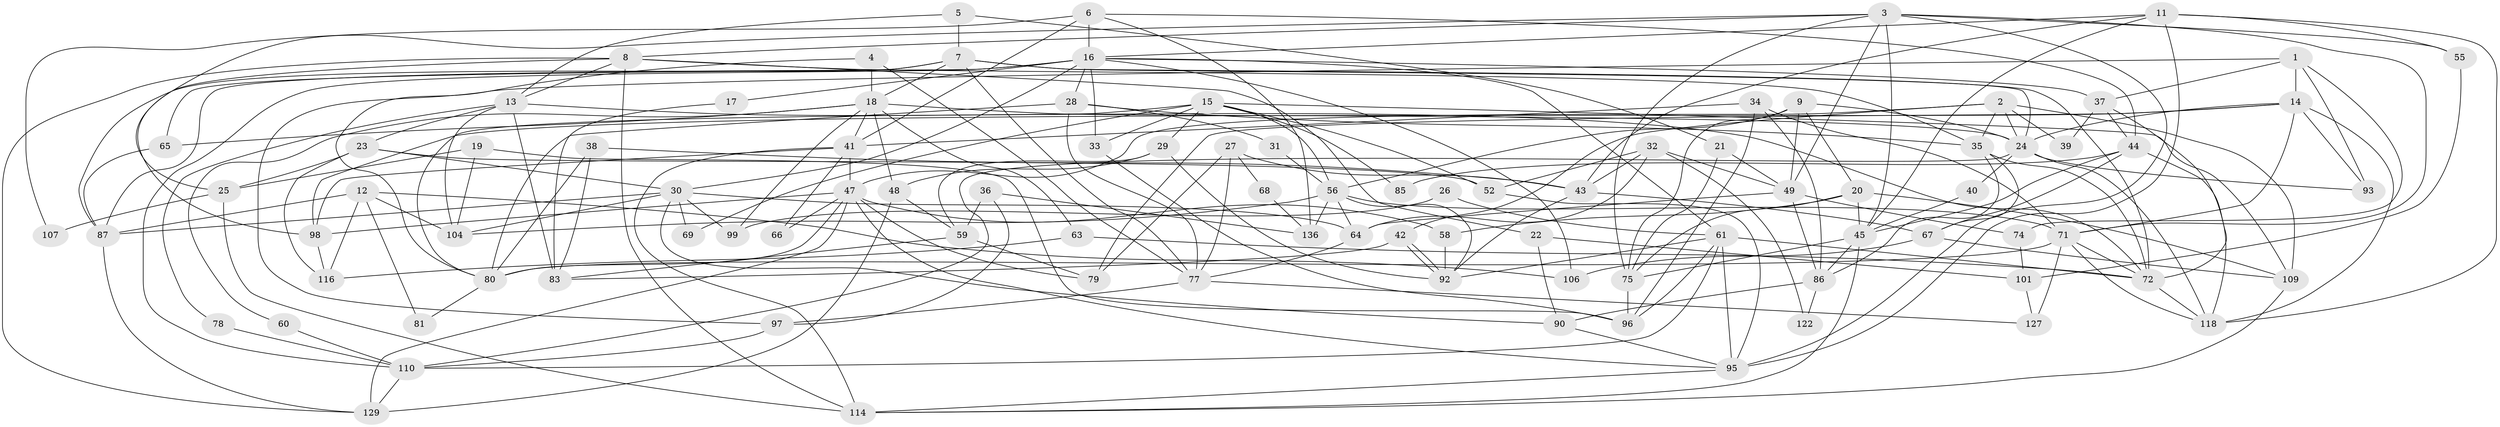 // original degree distribution, {4: 0.25547445255474455, 3: 0.27007299270072993, 6: 0.10948905109489052, 5: 0.2116788321167883, 7: 0.029197080291970802, 2: 0.12408759124087591}
// Generated by graph-tools (version 1.1) at 2025/11/02/27/25 16:11:23]
// undirected, 95 vertices, 230 edges
graph export_dot {
graph [start="1"]
  node [color=gray90,style=filled];
  1 [super="+53"];
  2 [super="+10"];
  3 [super="+135"];
  4;
  5;
  6 [super="+108"];
  7 [super="+54"];
  8 [super="+73"];
  9;
  11 [super="+121"];
  12 [super="+112"];
  13 [super="+91"];
  14 [super="+76"];
  15 [super="+123"];
  16 [super="+51"];
  17;
  18 [super="+137"];
  19;
  20 [super="+133"];
  21;
  22;
  23;
  24 [super="+89"];
  25 [super="+130"];
  26;
  27;
  28 [super="+132"];
  29;
  30 [super="+100"];
  31;
  32;
  33;
  34;
  35 [super="+57"];
  36;
  37 [super="+88"];
  38;
  39;
  40;
  41 [super="+115"];
  42;
  43 [super="+46"];
  44 [super="+62"];
  45 [super="+124"];
  47 [super="+94"];
  48 [super="+50"];
  49 [super="+113"];
  52 [super="+125"];
  55;
  56 [super="+70"];
  58;
  59;
  60;
  61 [super="+84"];
  63;
  64;
  65;
  66;
  67 [super="+126"];
  68;
  69;
  71 [super="+82"];
  72 [super="+128"];
  74;
  75;
  77 [super="+103"];
  78;
  79;
  80 [super="+134"];
  81;
  83 [super="+102"];
  85;
  86;
  87 [super="+111"];
  90;
  92 [super="+120"];
  93;
  95 [super="+105"];
  96;
  97;
  98;
  99;
  101;
  104;
  106;
  107;
  109;
  110 [super="+131"];
  114 [super="+117"];
  116;
  118 [super="+119"];
  122;
  127;
  129;
  136;
  1 -- 74;
  1 -- 93;
  1 -- 14;
  1 -- 97;
  1 -- 37;
  2 -- 39;
  2 -- 35;
  2 -- 42;
  2 -- 109;
  2 -- 24;
  2 -- 47;
  3 -- 49;
  3 -- 25;
  3 -- 45;
  3 -- 55;
  3 -- 71;
  3 -- 75;
  3 -- 95;
  3 -- 8;
  4 -- 18;
  4 -- 80;
  4 -- 77;
  5 -- 21;
  5 -- 13;
  5 -- 7;
  6 -- 16;
  6 -- 107;
  6 -- 41;
  6 -- 136;
  6 -- 44;
  7 -- 65;
  7 -- 18;
  7 -- 24;
  7 -- 77;
  7 -- 87;
  7 -- 72;
  8 -- 13;
  8 -- 129;
  8 -- 98;
  8 -- 22;
  8 -- 114 [weight=2];
  8 -- 35;
  9 -- 75;
  9 -- 24;
  9 -- 20;
  9 -- 56;
  9 -- 49;
  11 -- 43;
  11 -- 45;
  11 -- 55;
  11 -- 118;
  11 -- 16;
  11 -- 95;
  12 -- 104;
  12 -- 87;
  12 -- 116;
  12 -- 81;
  12 -- 106;
  13 -- 104;
  13 -- 23;
  13 -- 78;
  13 -- 83;
  13 -- 72;
  14 -- 93;
  14 -- 79;
  14 -- 98;
  14 -- 71;
  14 -- 24;
  14 -- 118;
  15 -- 33;
  15 -- 29;
  15 -- 69;
  15 -- 85;
  15 -- 109;
  15 -- 56;
  15 -- 80;
  15 -- 52;
  16 -- 106;
  16 -- 33;
  16 -- 17;
  16 -- 28;
  16 -- 61;
  16 -- 110;
  16 -- 87;
  16 -- 37;
  16 -- 30;
  17 -- 83;
  18 -- 48;
  18 -- 60;
  18 -- 65;
  18 -- 99;
  18 -- 41;
  18 -- 63;
  18 -- 24;
  19 -- 104;
  19 -- 96;
  19 -- 25;
  20 -- 109;
  20 -- 75;
  20 -- 58;
  20 -- 45;
  21 -- 75;
  21 -- 49;
  22 -- 101;
  22 -- 90;
  23 -- 25;
  23 -- 116;
  23 -- 30;
  23 -- 52;
  24 -- 118;
  24 -- 93;
  24 -- 110;
  24 -- 40;
  25 -- 107;
  25 -- 114;
  26 -- 99;
  26 -- 61;
  27 -- 77;
  27 -- 43;
  27 -- 68;
  27 -- 79;
  28 -- 31;
  28 -- 35;
  28 -- 80;
  28 -- 77;
  29 -- 59;
  29 -- 92;
  29 -- 48;
  30 -- 64;
  30 -- 104;
  30 -- 87;
  30 -- 99;
  30 -- 69;
  30 -- 90;
  31 -- 56;
  32 -- 64;
  32 -- 49;
  32 -- 52;
  32 -- 122;
  32 -- 43;
  33 -- 96;
  34 -- 86;
  34 -- 96;
  34 -- 41;
  34 -- 71;
  35 -- 67;
  35 -- 86;
  35 -- 72;
  36 -- 59;
  36 -- 97;
  36 -- 136;
  37 -- 72;
  37 -- 39;
  37 -- 44;
  38 -- 80;
  38 -- 83;
  38 -- 43;
  40 -- 45;
  41 -- 98;
  41 -- 66;
  41 -- 114;
  41 -- 47;
  42 -- 92;
  42 -- 92;
  42 -- 83;
  43 -- 92;
  43 -- 67;
  44 -- 85;
  44 -- 118;
  44 -- 45;
  44 -- 67;
  45 -- 86;
  45 -- 114;
  45 -- 75;
  47 -- 58;
  47 -- 66;
  47 -- 98;
  47 -- 80;
  47 -- 129;
  47 -- 95;
  47 -- 79;
  48 -- 59;
  48 -- 129;
  49 -- 74;
  49 -- 64;
  49 -- 86;
  52 -- 95;
  55 -- 101;
  56 -- 64;
  56 -- 136;
  56 -- 104;
  56 -- 71;
  56 -- 92;
  58 -- 92;
  59 -- 79;
  59 -- 83;
  60 -- 110;
  61 -- 96;
  61 -- 72;
  61 -- 92;
  61 -- 110;
  61 -- 95;
  63 -- 72;
  63 -- 116;
  64 -- 77;
  65 -- 87;
  67 -- 106;
  67 -- 109;
  68 -- 136;
  71 -- 127;
  71 -- 118;
  71 -- 72;
  71 -- 80;
  72 -- 118;
  74 -- 101;
  75 -- 96;
  77 -- 97;
  77 -- 127;
  78 -- 110;
  80 -- 81;
  86 -- 90;
  86 -- 122;
  87 -- 129;
  90 -- 95;
  95 -- 114;
  97 -- 110;
  98 -- 116;
  101 -- 127;
  109 -- 114;
  110 -- 129;
}
